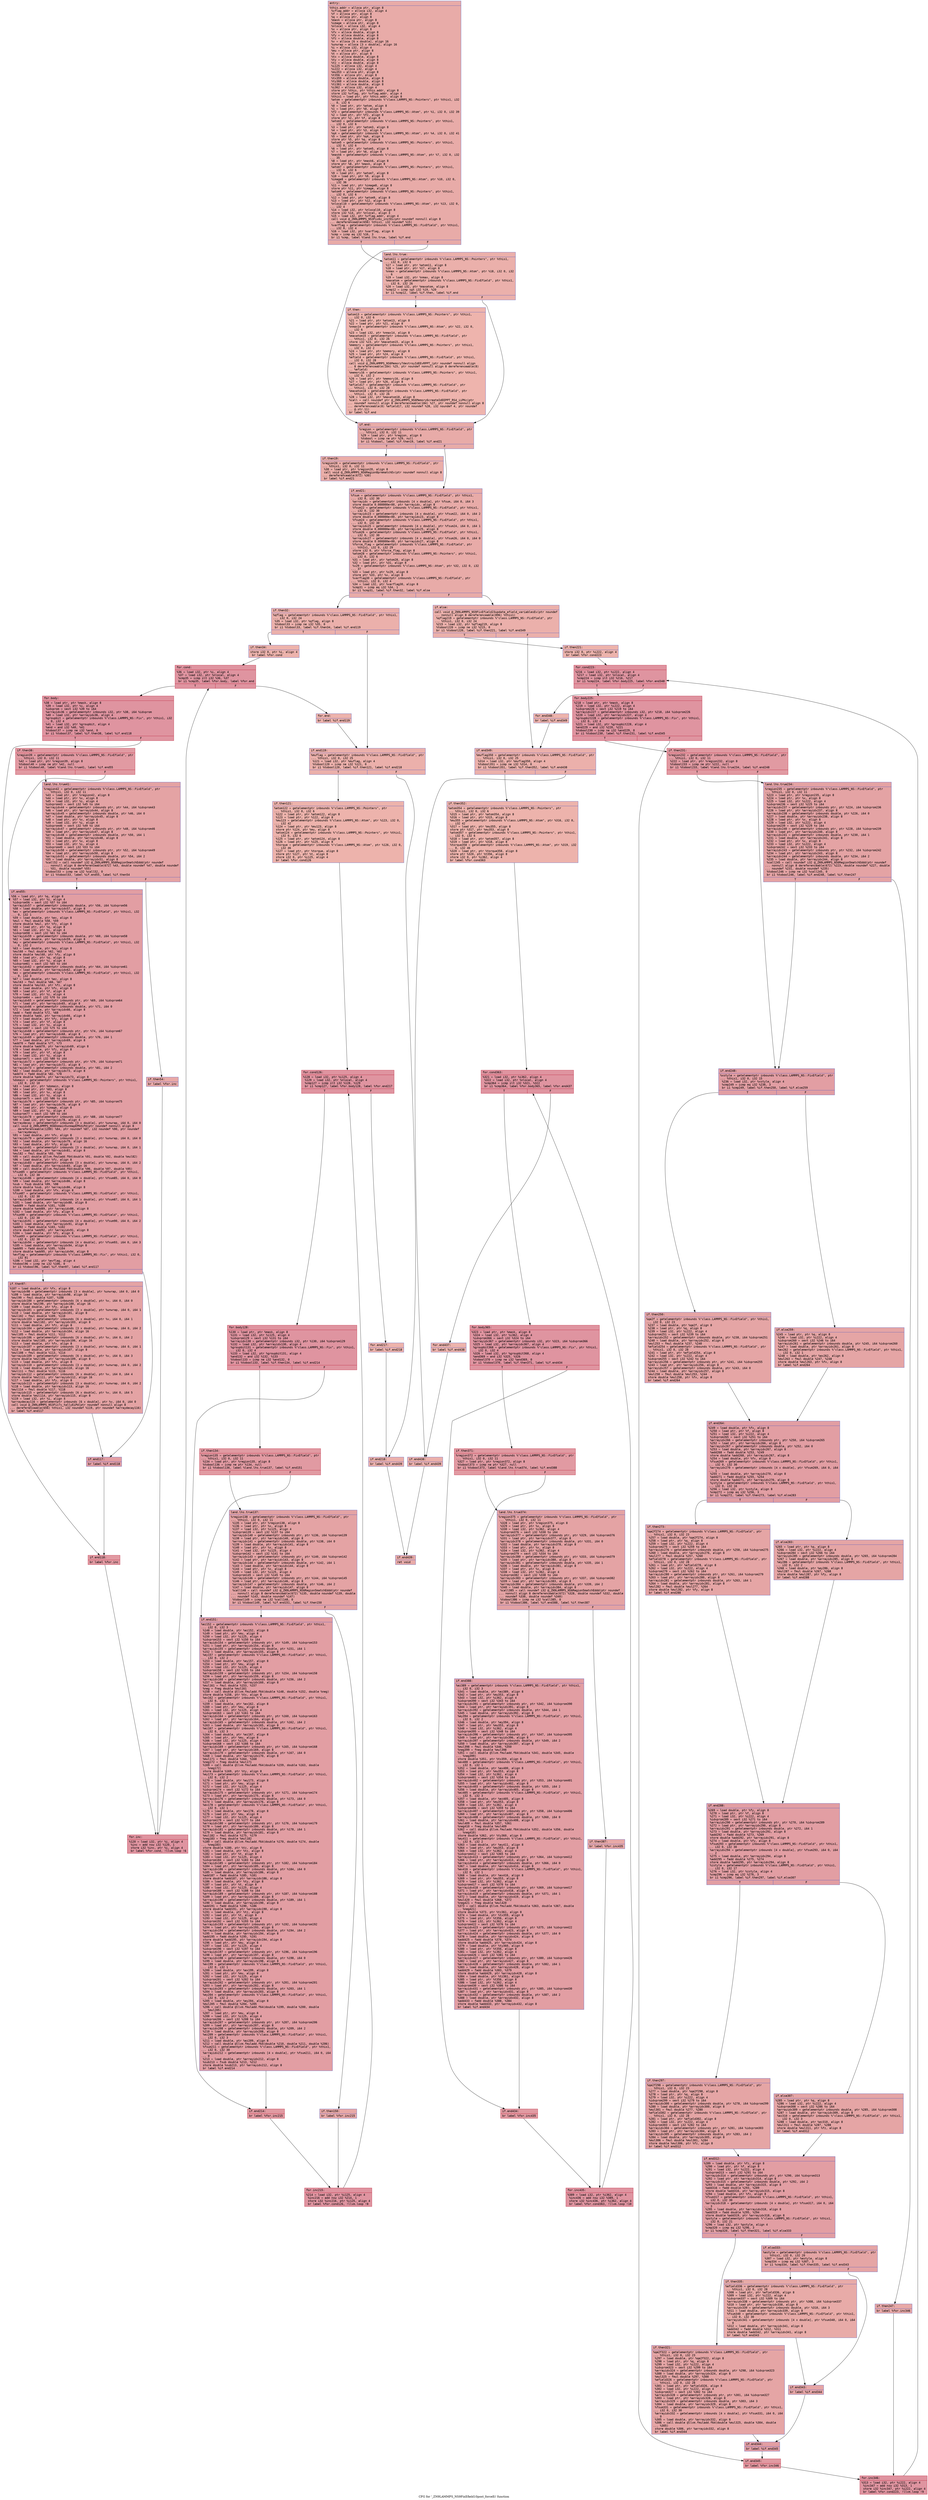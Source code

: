 digraph "CFG for '_ZN9LAMMPS_NS9FixEfield10post_forceEi' function" {
	label="CFG for '_ZN9LAMMPS_NS9FixEfield10post_forceEi' function";

	Node0x5618d4d6ff70 [shape=record,color="#3d50c3ff", style=filled, fillcolor="#cc403a70" fontname="Courier",label="{entry:\l|  %this.addr = alloca ptr, align 8\l  %vflag.addr = alloca i32, align 4\l  %f = alloca ptr, align 8\l  %q = alloca ptr, align 8\l  %mask = alloca ptr, align 8\l  %image = alloca ptr, align 8\l  %nlocal = alloca i32, align 4\l  %x = alloca ptr, align 8\l  %fx = alloca double, align 8\l  %fy = alloca double, align 8\l  %fz = alloca double, align 8\l  %v = alloca [6 x double], align 16\l  %unwrap = alloca [3 x double], align 16\l  %i = alloca i32, align 4\l  %mu = alloca ptr, align 8\l  %t = alloca ptr, align 8\l  %tx = alloca double, align 8\l  %ty = alloca double, align 8\l  %tz = alloca double, align 8\l  %i125 = alloca i32, align 4\l  %i222 = alloca i32, align 4\l  %mu353 = alloca ptr, align 8\l  %t356 = alloca ptr, align 8\l  %tx359 = alloca double, align 8\l  %ty360 = alloca double, align 8\l  %tz361 = alloca double, align 8\l  %i362 = alloca i32, align 4\l  store ptr %this, ptr %this.addr, align 8\l  store i32 %vflag, ptr %vflag.addr, align 4\l  %this1 = load ptr, ptr %this.addr, align 8\l  %atom = getelementptr inbounds %\"class.LAMMPS_NS::Pointers\", ptr %this1, i32\l... 0, i32 6\l  %0 = load ptr, ptr %atom, align 8\l  %1 = load ptr, ptr %0, align 8\l  %f2 = getelementptr inbounds %\"class.LAMMPS_NS::Atom\", ptr %1, i32 0, i32 39\l  %2 = load ptr, ptr %f2, align 8\l  store ptr %2, ptr %f, align 8\l  %atom3 = getelementptr inbounds %\"class.LAMMPS_NS::Pointers\", ptr %this1,\l... i32 0, i32 6\l  %3 = load ptr, ptr %atom3, align 8\l  %4 = load ptr, ptr %3, align 8\l  %q4 = getelementptr inbounds %\"class.LAMMPS_NS::Atom\", ptr %4, i32 0, i32 41\l  %5 = load ptr, ptr %q4, align 8\l  store ptr %5, ptr %q, align 8\l  %atom5 = getelementptr inbounds %\"class.LAMMPS_NS::Pointers\", ptr %this1,\l... i32 0, i32 6\l  %6 = load ptr, ptr %atom5, align 8\l  %7 = load ptr, ptr %6, align 8\l  %mask6 = getelementptr inbounds %\"class.LAMMPS_NS::Atom\", ptr %7, i32 0, i32\l... 35\l  %8 = load ptr, ptr %mask6, align 8\l  store ptr %8, ptr %mask, align 8\l  %atom7 = getelementptr inbounds %\"class.LAMMPS_NS::Pointers\", ptr %this1,\l... i32 0, i32 6\l  %9 = load ptr, ptr %atom7, align 8\l  %10 = load ptr, ptr %9, align 8\l  %image8 = getelementptr inbounds %\"class.LAMMPS_NS::Atom\", ptr %10, i32 0,\l... i32 36\l  %11 = load ptr, ptr %image8, align 8\l  store ptr %11, ptr %image, align 8\l  %atom9 = getelementptr inbounds %\"class.LAMMPS_NS::Pointers\", ptr %this1,\l... i32 0, i32 6\l  %12 = load ptr, ptr %atom9, align 8\l  %13 = load ptr, ptr %12, align 8\l  %nlocal10 = getelementptr inbounds %\"class.LAMMPS_NS::Atom\", ptr %13, i32 0,\l... i32 4\l  %14 = load i32, ptr %nlocal10, align 8\l  store i32 %14, ptr %nlocal, align 4\l  %15 = load i32, ptr %vflag.addr, align 4\l  call void @_ZN9LAMMPS_NS3Fix6v_initEi(ptr noundef nonnull align 8\l... dereferenceable(656) %this1, i32 noundef %15)\l  %varflag = getelementptr inbounds %\"class.LAMMPS_NS::FixEfield\", ptr %this1,\l... i32 0, i32 4\l  %16 = load i32, ptr %varflag, align 8\l  %cmp = icmp eq i32 %16, 3\l  br i1 %cmp, label %land.lhs.true, label %if.end\l|{<s0>T|<s1>F}}"];
	Node0x5618d4d6ff70:s0 -> Node0x5618d4d72da0[tooltip="entry -> land.lhs.true\nProbability 50.00%" ];
	Node0x5618d4d6ff70:s1 -> Node0x5618d4d72df0[tooltip="entry -> if.end\nProbability 50.00%" ];
	Node0x5618d4d72da0 [shape=record,color="#3d50c3ff", style=filled, fillcolor="#d24b4070" fontname="Courier",label="{land.lhs.true:\l|  %atom11 = getelementptr inbounds %\"class.LAMMPS_NS::Pointers\", ptr %this1,\l... i32 0, i32 6\l  %17 = load ptr, ptr %atom11, align 8\l  %18 = load ptr, ptr %17, align 8\l  %nmax = getelementptr inbounds %\"class.LAMMPS_NS::Atom\", ptr %18, i32 0, i32\l... 6\l  %19 = load i32, ptr %nmax, align 8\l  %maxatom = getelementptr inbounds %\"class.LAMMPS_NS::FixEfield\", ptr %this1,\l... i32 0, i32 26\l  %20 = load i32, ptr %maxatom, align 8\l  %cmp12 = icmp sgt i32 %19, %20\l  br i1 %cmp12, label %if.then, label %if.end\l|{<s0>T|<s1>F}}"];
	Node0x5618d4d72da0:s0 -> Node0x5618d4d73a80[tooltip="land.lhs.true -> if.then\nProbability 50.00%" ];
	Node0x5618d4d72da0:s1 -> Node0x5618d4d72df0[tooltip="land.lhs.true -> if.end\nProbability 50.00%" ];
	Node0x5618d4d73a80 [shape=record,color="#3d50c3ff", style=filled, fillcolor="#d8564670" fontname="Courier",label="{if.then:\l|  %atom13 = getelementptr inbounds %\"class.LAMMPS_NS::Pointers\", ptr %this1,\l... i32 0, i32 6\l  %21 = load ptr, ptr %atom13, align 8\l  %22 = load ptr, ptr %21, align 8\l  %nmax14 = getelementptr inbounds %\"class.LAMMPS_NS::Atom\", ptr %22, i32 0,\l... i32 6\l  %23 = load i32, ptr %nmax14, align 8\l  %maxatom15 = getelementptr inbounds %\"class.LAMMPS_NS::FixEfield\", ptr\l... %this1, i32 0, i32 26\l  store i32 %23, ptr %maxatom15, align 8\l  %memory = getelementptr inbounds %\"class.LAMMPS_NS::Pointers\", ptr %this1,\l... i32 0, i32 2\l  %24 = load ptr, ptr %memory, align 8\l  %25 = load ptr, ptr %24, align 8\l  %efield = getelementptr inbounds %\"class.LAMMPS_NS::FixEfield\", ptr %this1,\l... i32 0, i32 28\l  call void @_ZN9LAMMPS_NS6Memory7destroyIdEEvRPPT_(ptr noundef nonnull align\l... 8 dereferenceable(184) %25, ptr noundef nonnull align 8 dereferenceable(8)\l... %efield)\l  %memory16 = getelementptr inbounds %\"class.LAMMPS_NS::Pointers\", ptr %this1,\l... i32 0, i32 2\l  %26 = load ptr, ptr %memory16, align 8\l  %27 = load ptr, ptr %26, align 8\l  %efield17 = getelementptr inbounds %\"class.LAMMPS_NS::FixEfield\", ptr\l... %this1, i32 0, i32 28\l  %maxatom18 = getelementptr inbounds %\"class.LAMMPS_NS::FixEfield\", ptr\l... %this1, i32 0, i32 26\l  %28 = load i32, ptr %maxatom18, align 8\l  %call = call noundef ptr @_ZN9LAMMPS_NS6Memory6createIdEEPPT_RS4_iiPKc(ptr\l... noundef nonnull align 8 dereferenceable(184) %27, ptr noundef nonnull align 8\l... dereferenceable(8) %efield17, i32 noundef %28, i32 noundef 4, ptr noundef\l... @.str.11)\l  br label %if.end\l}"];
	Node0x5618d4d73a80 -> Node0x5618d4d72df0[tooltip="if.then -> if.end\nProbability 100.00%" ];
	Node0x5618d4d72df0 [shape=record,color="#3d50c3ff", style=filled, fillcolor="#cc403a70" fontname="Courier",label="{if.end:\l|  %region = getelementptr inbounds %\"class.LAMMPS_NS::FixEfield\", ptr\l... %this1, i32 0, i32 11\l  %29 = load ptr, ptr %region, align 8\l  %tobool = icmp ne ptr %29, null\l  br i1 %tobool, label %if.then19, label %if.end21\l|{<s0>T|<s1>F}}"];
	Node0x5618d4d72df0:s0 -> Node0x5618d4d74d50[tooltip="if.end -> if.then19\nProbability 62.50%" ];
	Node0x5618d4d72df0:s1 -> Node0x5618d4d74da0[tooltip="if.end -> if.end21\nProbability 37.50%" ];
	Node0x5618d4d74d50 [shape=record,color="#3d50c3ff", style=filled, fillcolor="#d0473d70" fontname="Courier",label="{if.then19:\l|  %region20 = getelementptr inbounds %\"class.LAMMPS_NS::FixEfield\", ptr\l... %this1, i32 0, i32 11\l  %30 = load ptr, ptr %region20, align 8\l  call void @_ZN9LAMMPS_NS6Region8prematchEv(ptr noundef nonnull align 8\l... dereferenceable(672) %30)\l  br label %if.end21\l}"];
	Node0x5618d4d74d50 -> Node0x5618d4d74da0[tooltip="if.then19 -> if.end21\nProbability 100.00%" ];
	Node0x5618d4d74da0 [shape=record,color="#3d50c3ff", style=filled, fillcolor="#cc403a70" fontname="Courier",label="{if.end21:\l|  %fsum = getelementptr inbounds %\"class.LAMMPS_NS::FixEfield\", ptr %this1,\l... i32 0, i32 30\l  %arrayidx = getelementptr inbounds [4 x double], ptr %fsum, i64 0, i64 3\l  store double 0.000000e+00, ptr %arrayidx, align 8\l  %fsum22 = getelementptr inbounds %\"class.LAMMPS_NS::FixEfield\", ptr %this1,\l... i32 0, i32 30\l  %arrayidx23 = getelementptr inbounds [4 x double], ptr %fsum22, i64 0, i64 2\l  store double 0.000000e+00, ptr %arrayidx23, align 8\l  %fsum24 = getelementptr inbounds %\"class.LAMMPS_NS::FixEfield\", ptr %this1,\l... i32 0, i32 30\l  %arrayidx25 = getelementptr inbounds [4 x double], ptr %fsum24, i64 0, i64 1\l  store double 0.000000e+00, ptr %arrayidx25, align 8\l  %fsum26 = getelementptr inbounds %\"class.LAMMPS_NS::FixEfield\", ptr %this1,\l... i32 0, i32 30\l  %arrayidx27 = getelementptr inbounds [4 x double], ptr %fsum26, i64 0, i64 0\l  store double 0.000000e+00, ptr %arrayidx27, align 8\l  %force_flag = getelementptr inbounds %\"class.LAMMPS_NS::FixEfield\", ptr\l... %this1, i32 0, i32 29\l  store i32 0, ptr %force_flag, align 8\l  %atom28 = getelementptr inbounds %\"class.LAMMPS_NS::Pointers\", ptr %this1,\l... i32 0, i32 6\l  %31 = load ptr, ptr %atom28, align 8\l  %32 = load ptr, ptr %31, align 8\l  %x29 = getelementptr inbounds %\"class.LAMMPS_NS::Atom\", ptr %32, i32 0, i32\l... 37\l  %33 = load ptr, ptr %x29, align 8\l  store ptr %33, ptr %x, align 8\l  %varflag30 = getelementptr inbounds %\"class.LAMMPS_NS::FixEfield\", ptr\l... %this1, i32 0, i32 4\l  %34 = load i32, ptr %varflag30, align 8\l  %cmp31 = icmp eq i32 %34, 1\l  br i1 %cmp31, label %if.then32, label %if.else\l|{<s0>T|<s1>F}}"];
	Node0x5618d4d74da0:s0 -> Node0x5618d4d76400[tooltip="if.end21 -> if.then32\nProbability 50.00%" ];
	Node0x5618d4d74da0:s1 -> Node0x5618d4d76480[tooltip="if.end21 -> if.else\nProbability 50.00%" ];
	Node0x5618d4d76400 [shape=record,color="#3d50c3ff", style=filled, fillcolor="#d24b4070" fontname="Courier",label="{if.then32:\l|  %qflag = getelementptr inbounds %\"class.LAMMPS_NS::FixEfield\", ptr %this1,\l... i32 0, i32 24\l  %35 = load i32, ptr %qflag, align 8\l  %tobool33 = icmp ne i32 %35, 0\l  br i1 %tobool33, label %if.then34, label %if.end119\l|{<s0>T|<s1>F}}"];
	Node0x5618d4d76400:s0 -> Node0x5618d4d76820[tooltip="if.then32 -> if.then34\nProbability 62.50%" ];
	Node0x5618d4d76400:s1 -> Node0x5618d4d768a0[tooltip="if.then32 -> if.end119\nProbability 37.50%" ];
	Node0x5618d4d76820 [shape=record,color="#3d50c3ff", style=filled, fillcolor="#d6524470" fontname="Courier",label="{if.then34:\l|  store i32 0, ptr %i, align 4\l  br label %for.cond\l}"];
	Node0x5618d4d76820 -> Node0x5618d4d76ad0[tooltip="if.then34 -> for.cond\nProbability 100.00%" ];
	Node0x5618d4d76ad0 [shape=record,color="#b70d28ff", style=filled, fillcolor="#b70d2870" fontname="Courier",label="{for.cond:\l|  %36 = load i32, ptr %i, align 4\l  %37 = load i32, ptr %nlocal, align 4\l  %cmp35 = icmp slt i32 %36, %37\l  br i1 %cmp35, label %for.body, label %for.end\l|{<s0>T|<s1>F}}"];
	Node0x5618d4d76ad0:s0 -> Node0x5618d4d76d70[tooltip="for.cond -> for.body\nProbability 96.88%" ];
	Node0x5618d4d76ad0:s1 -> Node0x5618d4d76df0[tooltip="for.cond -> for.end\nProbability 3.12%" ];
	Node0x5618d4d76d70 [shape=record,color="#b70d28ff", style=filled, fillcolor="#b70d2870" fontname="Courier",label="{for.body:\l|  %38 = load ptr, ptr %mask, align 8\l  %39 = load i32, ptr %i, align 4\l  %idxprom = sext i32 %39 to i64\l  %arrayidx36 = getelementptr inbounds i32, ptr %38, i64 %idxprom\l  %40 = load i32, ptr %arrayidx36, align 4\l  %groupbit = getelementptr inbounds %\"class.LAMMPS_NS::Fix\", ptr %this1, i32\l... 0, i32 4\l  %41 = load i32, ptr %groupbit, align 4\l  %and = and i32 %40, %41\l  %tobool37 = icmp ne i32 %and, 0\l  br i1 %tobool37, label %if.then38, label %if.end118\l|{<s0>T|<s1>F}}"];
	Node0x5618d4d76d70:s0 -> Node0x5618d4d77530[tooltip="for.body -> if.then38\nProbability 62.50%" ];
	Node0x5618d4d76d70:s1 -> Node0x5618d4d775b0[tooltip="for.body -> if.end118\nProbability 37.50%" ];
	Node0x5618d4d77530 [shape=record,color="#b70d28ff", style=filled, fillcolor="#bb1b2c70" fontname="Courier",label="{if.then38:\l|  %region39 = getelementptr inbounds %\"class.LAMMPS_NS::FixEfield\", ptr\l... %this1, i32 0, i32 11\l  %42 = load ptr, ptr %region39, align 8\l  %tobool40 = icmp ne ptr %42, null\l  br i1 %tobool40, label %land.lhs.true41, label %if.end55\l|{<s0>T|<s1>F}}"];
	Node0x5618d4d77530:s0 -> Node0x5618d4d77970[tooltip="if.then38 -> land.lhs.true41\nProbability 62.50%" ];
	Node0x5618d4d77530:s1 -> Node0x5618d4d73460[tooltip="if.then38 -> if.end55\nProbability 37.50%" ];
	Node0x5618d4d77970 [shape=record,color="#3d50c3ff", style=filled, fillcolor="#c32e3170" fontname="Courier",label="{land.lhs.true41:\l|  %region42 = getelementptr inbounds %\"class.LAMMPS_NS::FixEfield\", ptr\l... %this1, i32 0, i32 11\l  %43 = load ptr, ptr %region42, align 8\l  %44 = load ptr, ptr %x, align 8\l  %45 = load i32, ptr %i, align 4\l  %idxprom43 = sext i32 %45 to i64\l  %arrayidx44 = getelementptr inbounds ptr, ptr %44, i64 %idxprom43\l  %46 = load ptr, ptr %arrayidx44, align 8\l  %arrayidx45 = getelementptr inbounds double, ptr %46, i64 0\l  %47 = load double, ptr %arrayidx45, align 8\l  %48 = load ptr, ptr %x, align 8\l  %49 = load i32, ptr %i, align 4\l  %idxprom46 = sext i32 %49 to i64\l  %arrayidx47 = getelementptr inbounds ptr, ptr %48, i64 %idxprom46\l  %50 = load ptr, ptr %arrayidx47, align 8\l  %arrayidx48 = getelementptr inbounds double, ptr %50, i64 1\l  %51 = load double, ptr %arrayidx48, align 8\l  %52 = load ptr, ptr %x, align 8\l  %53 = load i32, ptr %i, align 4\l  %idxprom49 = sext i32 %53 to i64\l  %arrayidx50 = getelementptr inbounds ptr, ptr %52, i64 %idxprom49\l  %54 = load ptr, ptr %arrayidx50, align 8\l  %arrayidx51 = getelementptr inbounds double, ptr %54, i64 2\l  %55 = load double, ptr %arrayidx51, align 8\l  %call52 = call noundef i32 @_ZN9LAMMPS_NS6Region5matchEddd(ptr noundef\l... nonnull align 8 dereferenceable(672) %43, double noundef %47, double noundef\l... %51, double noundef %55)\l  %tobool53 = icmp ne i32 %call52, 0\l  br i1 %tobool53, label %if.end55, label %if.then54\l|{<s0>T|<s1>F}}"];
	Node0x5618d4d77970:s0 -> Node0x5618d4d73460[tooltip="land.lhs.true41 -> if.end55\nProbability 62.50%" ];
	Node0x5618d4d77970:s1 -> Node0x5618d4d79ac0[tooltip="land.lhs.true41 -> if.then54\nProbability 37.50%" ];
	Node0x5618d4d79ac0 [shape=record,color="#3d50c3ff", style=filled, fillcolor="#ca3b3770" fontname="Courier",label="{if.then54:\l|  br label %for.inc\l}"];
	Node0x5618d4d79ac0 -> Node0x5618d4d79c50[tooltip="if.then54 -> for.inc\nProbability 100.00%" ];
	Node0x5618d4d73460 [shape=record,color="#3d50c3ff", style=filled, fillcolor="#be242e70" fontname="Courier",label="{if.end55:\l|  %56 = load ptr, ptr %q, align 8\l  %57 = load i32, ptr %i, align 4\l  %idxprom56 = sext i32 %57 to i64\l  %arrayidx57 = getelementptr inbounds double, ptr %56, i64 %idxprom56\l  %58 = load double, ptr %arrayidx57, align 8\l  %ex = getelementptr inbounds %\"class.LAMMPS_NS::FixEfield\", ptr %this1, i32\l... 0, i32 1\l  %59 = load double, ptr %ex, align 8\l  %mul = fmul double %58, %59\l  store double %mul, ptr %fx, align 8\l  %60 = load ptr, ptr %q, align 8\l  %61 = load i32, ptr %i, align 4\l  %idxprom58 = sext i32 %61 to i64\l  %arrayidx59 = getelementptr inbounds double, ptr %60, i64 %idxprom58\l  %62 = load double, ptr %arrayidx59, align 8\l  %ey = getelementptr inbounds %\"class.LAMMPS_NS::FixEfield\", ptr %this1, i32\l... 0, i32 2\l  %63 = load double, ptr %ey, align 8\l  %mul60 = fmul double %62, %63\l  store double %mul60, ptr %fy, align 8\l  %64 = load ptr, ptr %q, align 8\l  %65 = load i32, ptr %i, align 4\l  %idxprom61 = sext i32 %65 to i64\l  %arrayidx62 = getelementptr inbounds double, ptr %64, i64 %idxprom61\l  %66 = load double, ptr %arrayidx62, align 8\l  %ez = getelementptr inbounds %\"class.LAMMPS_NS::FixEfield\", ptr %this1, i32\l... 0, i32 3\l  %67 = load double, ptr %ez, align 8\l  %mul63 = fmul double %66, %67\l  store double %mul63, ptr %fz, align 8\l  %68 = load double, ptr %fx, align 8\l  %69 = load ptr, ptr %f, align 8\l  %70 = load i32, ptr %i, align 4\l  %idxprom64 = sext i32 %70 to i64\l  %arrayidx65 = getelementptr inbounds ptr, ptr %69, i64 %idxprom64\l  %71 = load ptr, ptr %arrayidx65, align 8\l  %arrayidx66 = getelementptr inbounds double, ptr %71, i64 0\l  %72 = load double, ptr %arrayidx66, align 8\l  %add = fadd double %72, %68\l  store double %add, ptr %arrayidx66, align 8\l  %73 = load double, ptr %fy, align 8\l  %74 = load ptr, ptr %f, align 8\l  %75 = load i32, ptr %i, align 4\l  %idxprom67 = sext i32 %75 to i64\l  %arrayidx68 = getelementptr inbounds ptr, ptr %74, i64 %idxprom67\l  %76 = load ptr, ptr %arrayidx68, align 8\l  %arrayidx69 = getelementptr inbounds double, ptr %76, i64 1\l  %77 = load double, ptr %arrayidx69, align 8\l  %add70 = fadd double %77, %73\l  store double %add70, ptr %arrayidx69, align 8\l  %78 = load double, ptr %fz, align 8\l  %79 = load ptr, ptr %f, align 8\l  %80 = load i32, ptr %i, align 4\l  %idxprom71 = sext i32 %80 to i64\l  %arrayidx72 = getelementptr inbounds ptr, ptr %79, i64 %idxprom71\l  %81 = load ptr, ptr %arrayidx72, align 8\l  %arrayidx73 = getelementptr inbounds double, ptr %81, i64 2\l  %82 = load double, ptr %arrayidx73, align 8\l  %add74 = fadd double %82, %78\l  store double %add74, ptr %arrayidx73, align 8\l  %domain = getelementptr inbounds %\"class.LAMMPS_NS::Pointers\", ptr %this1,\l... i32 0, i32 10\l  %83 = load ptr, ptr %domain, align 8\l  %84 = load ptr, ptr %83, align 8\l  %85 = load ptr, ptr %x, align 8\l  %86 = load i32, ptr %i, align 4\l  %idxprom75 = sext i32 %86 to i64\l  %arrayidx76 = getelementptr inbounds ptr, ptr %85, i64 %idxprom75\l  %87 = load ptr, ptr %arrayidx76, align 8\l  %88 = load ptr, ptr %image, align 8\l  %89 = load i32, ptr %i, align 4\l  %idxprom77 = sext i32 %89 to i64\l  %arrayidx78 = getelementptr inbounds i32, ptr %88, i64 %idxprom77\l  %90 = load i32, ptr %arrayidx78, align 4\l  %arraydecay = getelementptr inbounds [3 x double], ptr %unwrap, i64 0, i64 0\l  call void @_ZN9LAMMPS_NS6Domain5unmapEPKdiPd(ptr noundef nonnull align 8\l... dereferenceable(1200) %84, ptr noundef %87, i32 noundef %90, ptr noundef\l... %arraydecay)\l  %91 = load double, ptr %fx, align 8\l  %arrayidx79 = getelementptr inbounds [3 x double], ptr %unwrap, i64 0, i64 0\l  %92 = load double, ptr %arrayidx79, align 16\l  %93 = load double, ptr %fy, align 8\l  %arrayidx81 = getelementptr inbounds [3 x double], ptr %unwrap, i64 0, i64 1\l  %94 = load double, ptr %arrayidx81, align 8\l  %mul82 = fmul double %93, %94\l  %95 = call double @llvm.fmuladd.f64(double %91, double %92, double %mul82)\l  %96 = load double, ptr %fz, align 8\l  %arrayidx83 = getelementptr inbounds [3 x double], ptr %unwrap, i64 0, i64 2\l  %97 = load double, ptr %arrayidx83, align 16\l  %98 = call double @llvm.fmuladd.f64(double %96, double %97, double %95)\l  %fsum85 = getelementptr inbounds %\"class.LAMMPS_NS::FixEfield\", ptr %this1,\l... i32 0, i32 30\l  %arrayidx86 = getelementptr inbounds [4 x double], ptr %fsum85, i64 0, i64 0\l  %99 = load double, ptr %arrayidx86, align 8\l  %sub = fsub double %99, %98\l  store double %sub, ptr %arrayidx86, align 8\l  %100 = load double, ptr %fx, align 8\l  %fsum87 = getelementptr inbounds %\"class.LAMMPS_NS::FixEfield\", ptr %this1,\l... i32 0, i32 30\l  %arrayidx88 = getelementptr inbounds [4 x double], ptr %fsum87, i64 0, i64 1\l  %101 = load double, ptr %arrayidx88, align 8\l  %add89 = fadd double %101, %100\l  store double %add89, ptr %arrayidx88, align 8\l  %102 = load double, ptr %fy, align 8\l  %fsum90 = getelementptr inbounds %\"class.LAMMPS_NS::FixEfield\", ptr %this1,\l... i32 0, i32 30\l  %arrayidx91 = getelementptr inbounds [4 x double], ptr %fsum90, i64 0, i64 2\l  %103 = load double, ptr %arrayidx91, align 8\l  %add92 = fadd double %103, %102\l  store double %add92, ptr %arrayidx91, align 8\l  %104 = load double, ptr %fz, align 8\l  %fsum93 = getelementptr inbounds %\"class.LAMMPS_NS::FixEfield\", ptr %this1,\l... i32 0, i32 30\l  %arrayidx94 = getelementptr inbounds [4 x double], ptr %fsum93, i64 0, i64 3\l  %105 = load double, ptr %arrayidx94, align 8\l  %add95 = fadd double %105, %104\l  store double %add95, ptr %arrayidx94, align 8\l  %evflag = getelementptr inbounds %\"class.LAMMPS_NS::Fix\", ptr %this1, i32 0,\l... i32 81\l  %106 = load i32, ptr %evflag, align 4\l  %tobool96 = icmp ne i32 %106, 0\l  br i1 %tobool96, label %if.then97, label %if.end117\l|{<s0>T|<s1>F}}"];
	Node0x5618d4d73460:s0 -> Node0x5618d4d21ea0[tooltip="if.end55 -> if.then97\nProbability 62.50%" ];
	Node0x5618d4d73460:s1 -> Node0x5618d4d21f20[tooltip="if.end55 -> if.end117\nProbability 37.50%" ];
	Node0x5618d4d21ea0 [shape=record,color="#3d50c3ff", style=filled, fillcolor="#c32e3170" fontname="Courier",label="{if.then97:\l|  %107 = load double, ptr %fx, align 8\l  %arrayidx98 = getelementptr inbounds [3 x double], ptr %unwrap, i64 0, i64 0\l  %108 = load double, ptr %arrayidx98, align 16\l  %mul99 = fmul double %107, %108\l  %arrayidx100 = getelementptr inbounds [6 x double], ptr %v, i64 0, i64 0\l  store double %mul99, ptr %arrayidx100, align 16\l  %109 = load double, ptr %fy, align 8\l  %arrayidx101 = getelementptr inbounds [3 x double], ptr %unwrap, i64 0, i64 1\l  %110 = load double, ptr %arrayidx101, align 8\l  %mul102 = fmul double %109, %110\l  %arrayidx103 = getelementptr inbounds [6 x double], ptr %v, i64 0, i64 1\l  store double %mul102, ptr %arrayidx103, align 8\l  %111 = load double, ptr %fz, align 8\l  %arrayidx104 = getelementptr inbounds [3 x double], ptr %unwrap, i64 0, i64 2\l  %112 = load double, ptr %arrayidx104, align 16\l  %mul105 = fmul double %111, %112\l  %arrayidx106 = getelementptr inbounds [6 x double], ptr %v, i64 0, i64 2\l  store double %mul105, ptr %arrayidx106, align 16\l  %113 = load double, ptr %fx, align 8\l  %arrayidx107 = getelementptr inbounds [3 x double], ptr %unwrap, i64 0, i64 1\l  %114 = load double, ptr %arrayidx107, align 8\l  %mul108 = fmul double %113, %114\l  %arrayidx109 = getelementptr inbounds [6 x double], ptr %v, i64 0, i64 3\l  store double %mul108, ptr %arrayidx109, align 8\l  %115 = load double, ptr %fx, align 8\l  %arrayidx110 = getelementptr inbounds [3 x double], ptr %unwrap, i64 0, i64 2\l  %116 = load double, ptr %arrayidx110, align 16\l  %mul111 = fmul double %115, %116\l  %arrayidx112 = getelementptr inbounds [6 x double], ptr %v, i64 0, i64 4\l  store double %mul111, ptr %arrayidx112, align 16\l  %117 = load double, ptr %fy, align 8\l  %arrayidx113 = getelementptr inbounds [3 x double], ptr %unwrap, i64 0, i64 2\l  %118 = load double, ptr %arrayidx113, align 16\l  %mul114 = fmul double %117, %118\l  %arrayidx115 = getelementptr inbounds [6 x double], ptr %v, i64 0, i64 5\l  store double %mul114, ptr %arrayidx115, align 8\l  %119 = load i32, ptr %i, align 4\l  %arraydecay116 = getelementptr inbounds [6 x double], ptr %v, i64 0, i64 0\l  call void @_ZN9LAMMPS_NS3Fix7v_tallyEiPd(ptr noundef nonnull align 8\l... dereferenceable(656) %this1, i32 noundef %119, ptr noundef %arraydecay116)\l  br label %if.end117\l}"];
	Node0x5618d4d21ea0 -> Node0x5618d4d21f20[tooltip="if.then97 -> if.end117\nProbability 100.00%" ];
	Node0x5618d4d21f20 [shape=record,color="#3d50c3ff", style=filled, fillcolor="#be242e70" fontname="Courier",label="{if.end117:\l|  br label %if.end118\l}"];
	Node0x5618d4d21f20 -> Node0x5618d4d775b0[tooltip="if.end117 -> if.end118\nProbability 100.00%" ];
	Node0x5618d4d775b0 [shape=record,color="#b70d28ff", style=filled, fillcolor="#bb1b2c70" fontname="Courier",label="{if.end118:\l|  br label %for.inc\l}"];
	Node0x5618d4d775b0 -> Node0x5618d4d79c50[tooltip="if.end118 -> for.inc\nProbability 100.00%" ];
	Node0x5618d4d79c50 [shape=record,color="#b70d28ff", style=filled, fillcolor="#b70d2870" fontname="Courier",label="{for.inc:\l|  %120 = load i32, ptr %i, align 4\l  %inc = add nsw i32 %120, 1\l  store i32 %inc, ptr %i, align 4\l  br label %for.cond, !llvm.loop !6\l}"];
	Node0x5618d4d79c50 -> Node0x5618d4d76ad0[tooltip="for.inc -> for.cond\nProbability 100.00%" ];
	Node0x5618d4d76df0 [shape=record,color="#3d50c3ff", style=filled, fillcolor="#d6524470" fontname="Courier",label="{for.end:\l|  br label %if.end119\l}"];
	Node0x5618d4d76df0 -> Node0x5618d4d768a0[tooltip="for.end -> if.end119\nProbability 100.00%" ];
	Node0x5618d4d768a0 [shape=record,color="#3d50c3ff", style=filled, fillcolor="#d24b4070" fontname="Courier",label="{if.end119:\l|  %muflag = getelementptr inbounds %\"class.LAMMPS_NS::FixEfield\", ptr\l... %this1, i32 0, i32 25\l  %121 = load i32, ptr %muflag, align 4\l  %tobool120 = icmp ne i32 %121, 0\l  br i1 %tobool120, label %if.then121, label %if.end218\l|{<s0>T|<s1>F}}"];
	Node0x5618d4d768a0:s0 -> Node0x5618d4d24330[tooltip="if.end119 -> if.then121\nProbability 62.50%" ];
	Node0x5618d4d768a0:s1 -> Node0x5618d4d243b0[tooltip="if.end119 -> if.end218\nProbability 37.50%" ];
	Node0x5618d4d24330 [shape=record,color="#3d50c3ff", style=filled, fillcolor="#d6524470" fontname="Courier",label="{if.then121:\l|  %atom122 = getelementptr inbounds %\"class.LAMMPS_NS::Pointers\", ptr\l... %this1, i32 0, i32 6\l  %122 = load ptr, ptr %atom122, align 8\l  %123 = load ptr, ptr %122, align 8\l  %mu123 = getelementptr inbounds %\"class.LAMMPS_NS::Atom\", ptr %123, i32 0,\l... i32 42\l  %124 = load ptr, ptr %mu123, align 8\l  store ptr %124, ptr %mu, align 8\l  %atom124 = getelementptr inbounds %\"class.LAMMPS_NS::Pointers\", ptr %this1,\l... i32 0, i32 6\l  %125 = load ptr, ptr %atom124, align 8\l  %126 = load ptr, ptr %125, align 8\l  %torque = getelementptr inbounds %\"class.LAMMPS_NS::Atom\", ptr %126, i32 0,\l... i32 46\l  %127 = load ptr, ptr %torque, align 8\l  store ptr %127, ptr %t, align 8\l  store i32 0, ptr %i125, align 4\l  br label %for.cond126\l}"];
	Node0x5618d4d24330 -> Node0x5618d4d24d70[tooltip="if.then121 -> for.cond126\nProbability 100.00%" ];
	Node0x5618d4d24d70 [shape=record,color="#b70d28ff", style=filled, fillcolor="#b70d2870" fontname="Courier",label="{for.cond126:\l|  %128 = load i32, ptr %i125, align 4\l  %129 = load i32, ptr %nlocal, align 4\l  %cmp127 = icmp slt i32 %128, %129\l  br i1 %cmp127, label %for.body128, label %for.end217\l|{<s0>T|<s1>F}}"];
	Node0x5618d4d24d70:s0 -> Node0x5618d4d25010[tooltip="for.cond126 -> for.body128\nProbability 96.88%" ];
	Node0x5618d4d24d70:s1 -> Node0x5618d4d779f0[tooltip="for.cond126 -> for.end217\nProbability 3.12%" ];
	Node0x5618d4d25010 [shape=record,color="#b70d28ff", style=filled, fillcolor="#b70d2870" fontname="Courier",label="{for.body128:\l|  %130 = load ptr, ptr %mask, align 8\l  %131 = load i32, ptr %i125, align 4\l  %idxprom129 = sext i32 %131 to i64\l  %arrayidx130 = getelementptr inbounds i32, ptr %130, i64 %idxprom129\l  %132 = load i32, ptr %arrayidx130, align 4\l  %groupbit131 = getelementptr inbounds %\"class.LAMMPS_NS::Fix\", ptr %this1,\l... i32 0, i32 4\l  %133 = load i32, ptr %groupbit131, align 4\l  %and132 = and i32 %132, %133\l  %tobool133 = icmp ne i32 %and132, 0\l  br i1 %tobool133, label %if.then134, label %if.end214\l|{<s0>T|<s1>F}}"];
	Node0x5618d4d25010:s0 -> Node0x5618d4d780f0[tooltip="for.body128 -> if.then134\nProbability 62.50%" ];
	Node0x5618d4d25010:s1 -> Node0x5618d4d78170[tooltip="for.body128 -> if.end214\nProbability 37.50%" ];
	Node0x5618d4d780f0 [shape=record,color="#b70d28ff", style=filled, fillcolor="#bb1b2c70" fontname="Courier",label="{if.then134:\l|  %region135 = getelementptr inbounds %\"class.LAMMPS_NS::FixEfield\", ptr\l... %this1, i32 0, i32 11\l  %134 = load ptr, ptr %region135, align 8\l  %tobool136 = icmp ne ptr %134, null\l  br i1 %tobool136, label %land.lhs.true137, label %if.end151\l|{<s0>T|<s1>F}}"];
	Node0x5618d4d780f0:s0 -> Node0x5618d4d78500[tooltip="if.then134 -> land.lhs.true137\nProbability 62.50%" ];
	Node0x5618d4d780f0:s1 -> Node0x5618d4d785a0[tooltip="if.then134 -> if.end151\nProbability 37.50%" ];
	Node0x5618d4d78500 [shape=record,color="#3d50c3ff", style=filled, fillcolor="#c32e3170" fontname="Courier",label="{land.lhs.true137:\l|  %region138 = getelementptr inbounds %\"class.LAMMPS_NS::FixEfield\", ptr\l... %this1, i32 0, i32 11\l  %135 = load ptr, ptr %region138, align 8\l  %136 = load ptr, ptr %x, align 8\l  %137 = load i32, ptr %i125, align 4\l  %idxprom139 = sext i32 %137 to i64\l  %arrayidx140 = getelementptr inbounds ptr, ptr %136, i64 %idxprom139\l  %138 = load ptr, ptr %arrayidx140, align 8\l  %arrayidx141 = getelementptr inbounds double, ptr %138, i64 0\l  %139 = load double, ptr %arrayidx141, align 8\l  %140 = load ptr, ptr %x, align 8\l  %141 = load i32, ptr %i125, align 4\l  %idxprom142 = sext i32 %141 to i64\l  %arrayidx143 = getelementptr inbounds ptr, ptr %140, i64 %idxprom142\l  %142 = load ptr, ptr %arrayidx143, align 8\l  %arrayidx144 = getelementptr inbounds double, ptr %142, i64 1\l  %143 = load double, ptr %arrayidx144, align 8\l  %144 = load ptr, ptr %x, align 8\l  %145 = load i32, ptr %i125, align 4\l  %idxprom145 = sext i32 %145 to i64\l  %arrayidx146 = getelementptr inbounds ptr, ptr %144, i64 %idxprom145\l  %146 = load ptr, ptr %arrayidx146, align 8\l  %arrayidx147 = getelementptr inbounds double, ptr %146, i64 2\l  %147 = load double, ptr %arrayidx147, align 8\l  %call148 = call noundef i32 @_ZN9LAMMPS_NS6Region5matchEddd(ptr noundef\l... nonnull align 8 dereferenceable(672) %135, double noundef %139, double\l... noundef %143, double noundef %147)\l  %tobool149 = icmp ne i32 %call148, 0\l  br i1 %tobool149, label %if.end151, label %if.then150\l|{<s0>T|<s1>F}}"];
	Node0x5618d4d78500:s0 -> Node0x5618d4d785a0[tooltip="land.lhs.true137 -> if.end151\nProbability 62.50%" ];
	Node0x5618d4d78500:s1 -> Node0x5618d4d261e0[tooltip="land.lhs.true137 -> if.then150\nProbability 37.50%" ];
	Node0x5618d4d261e0 [shape=record,color="#3d50c3ff", style=filled, fillcolor="#ca3b3770" fontname="Courier",label="{if.then150:\l|  br label %for.inc215\l}"];
	Node0x5618d4d261e0 -> Node0x5618d4d262e0[tooltip="if.then150 -> for.inc215\nProbability 100.00%" ];
	Node0x5618d4d785a0 [shape=record,color="#3d50c3ff", style=filled, fillcolor="#be242e70" fontname="Courier",label="{if.end151:\l|  %ez152 = getelementptr inbounds %\"class.LAMMPS_NS::FixEfield\", ptr %this1,\l... i32 0, i32 3\l  %148 = load double, ptr %ez152, align 8\l  %149 = load ptr, ptr %mu, align 8\l  %150 = load i32, ptr %i125, align 4\l  %idxprom153 = sext i32 %150 to i64\l  %arrayidx154 = getelementptr inbounds ptr, ptr %149, i64 %idxprom153\l  %151 = load ptr, ptr %arrayidx154, align 8\l  %arrayidx155 = getelementptr inbounds double, ptr %151, i64 1\l  %152 = load double, ptr %arrayidx155, align 8\l  %ey157 = getelementptr inbounds %\"class.LAMMPS_NS::FixEfield\", ptr %this1,\l... i32 0, i32 2\l  %153 = load double, ptr %ey157, align 8\l  %154 = load ptr, ptr %mu, align 8\l  %155 = load i32, ptr %i125, align 4\l  %idxprom158 = sext i32 %155 to i64\l  %arrayidx159 = getelementptr inbounds ptr, ptr %154, i64 %idxprom158\l  %156 = load ptr, ptr %arrayidx159, align 8\l  %arrayidx160 = getelementptr inbounds double, ptr %156, i64 2\l  %157 = load double, ptr %arrayidx160, align 8\l  %mul161 = fmul double %153, %157\l  %neg = fneg double %mul161\l  %158 = call double @llvm.fmuladd.f64(double %148, double %152, double %neg)\l  store double %158, ptr %tx, align 8\l  %ex162 = getelementptr inbounds %\"class.LAMMPS_NS::FixEfield\", ptr %this1,\l... i32 0, i32 1\l  %159 = load double, ptr %ex162, align 8\l  %160 = load ptr, ptr %mu, align 8\l  %161 = load i32, ptr %i125, align 4\l  %idxprom163 = sext i32 %161 to i64\l  %arrayidx164 = getelementptr inbounds ptr, ptr %160, i64 %idxprom163\l  %162 = load ptr, ptr %arrayidx164, align 8\l  %arrayidx165 = getelementptr inbounds double, ptr %162, i64 2\l  %163 = load double, ptr %arrayidx165, align 8\l  %ez167 = getelementptr inbounds %\"class.LAMMPS_NS::FixEfield\", ptr %this1,\l... i32 0, i32 3\l  %164 = load double, ptr %ez167, align 8\l  %165 = load ptr, ptr %mu, align 8\l  %166 = load i32, ptr %i125, align 4\l  %idxprom168 = sext i32 %166 to i64\l  %arrayidx169 = getelementptr inbounds ptr, ptr %165, i64 %idxprom168\l  %167 = load ptr, ptr %arrayidx169, align 8\l  %arrayidx170 = getelementptr inbounds double, ptr %167, i64 0\l  %168 = load double, ptr %arrayidx170, align 8\l  %mul171 = fmul double %164, %168\l  %neg172 = fneg double %mul171\l  %169 = call double @llvm.fmuladd.f64(double %159, double %163, double\l... %neg172)\l  store double %169, ptr %ty, align 8\l  %ey173 = getelementptr inbounds %\"class.LAMMPS_NS::FixEfield\", ptr %this1,\l... i32 0, i32 2\l  %170 = load double, ptr %ey173, align 8\l  %171 = load ptr, ptr %mu, align 8\l  %172 = load i32, ptr %i125, align 4\l  %idxprom174 = sext i32 %172 to i64\l  %arrayidx175 = getelementptr inbounds ptr, ptr %171, i64 %idxprom174\l  %173 = load ptr, ptr %arrayidx175, align 8\l  %arrayidx176 = getelementptr inbounds double, ptr %173, i64 0\l  %174 = load double, ptr %arrayidx176, align 8\l  %ex178 = getelementptr inbounds %\"class.LAMMPS_NS::FixEfield\", ptr %this1,\l... i32 0, i32 1\l  %175 = load double, ptr %ex178, align 8\l  %176 = load ptr, ptr %mu, align 8\l  %177 = load i32, ptr %i125, align 4\l  %idxprom179 = sext i32 %177 to i64\l  %arrayidx180 = getelementptr inbounds ptr, ptr %176, i64 %idxprom179\l  %178 = load ptr, ptr %arrayidx180, align 8\l  %arrayidx181 = getelementptr inbounds double, ptr %178, i64 1\l  %179 = load double, ptr %arrayidx181, align 8\l  %mul182 = fmul double %175, %179\l  %neg183 = fneg double %mul182\l  %180 = call double @llvm.fmuladd.f64(double %170, double %174, double\l... %neg183)\l  store double %180, ptr %tz, align 8\l  %181 = load double, ptr %tx, align 8\l  %182 = load ptr, ptr %t, align 8\l  %183 = load i32, ptr %i125, align 4\l  %idxprom184 = sext i32 %183 to i64\l  %arrayidx185 = getelementptr inbounds ptr, ptr %182, i64 %idxprom184\l  %184 = load ptr, ptr %arrayidx185, align 8\l  %arrayidx186 = getelementptr inbounds double, ptr %184, i64 0\l  %185 = load double, ptr %arrayidx186, align 8\l  %add187 = fadd double %185, %181\l  store double %add187, ptr %arrayidx186, align 8\l  %186 = load double, ptr %ty, align 8\l  %187 = load ptr, ptr %t, align 8\l  %188 = load i32, ptr %i125, align 4\l  %idxprom188 = sext i32 %188 to i64\l  %arrayidx189 = getelementptr inbounds ptr, ptr %187, i64 %idxprom188\l  %189 = load ptr, ptr %arrayidx189, align 8\l  %arrayidx190 = getelementptr inbounds double, ptr %189, i64 1\l  %190 = load double, ptr %arrayidx190, align 8\l  %add191 = fadd double %190, %186\l  store double %add191, ptr %arrayidx190, align 8\l  %191 = load double, ptr %tz, align 8\l  %192 = load ptr, ptr %t, align 8\l  %193 = load i32, ptr %i125, align 4\l  %idxprom192 = sext i32 %193 to i64\l  %arrayidx193 = getelementptr inbounds ptr, ptr %192, i64 %idxprom192\l  %194 = load ptr, ptr %arrayidx193, align 8\l  %arrayidx194 = getelementptr inbounds double, ptr %194, i64 2\l  %195 = load double, ptr %arrayidx194, align 8\l  %add195 = fadd double %195, %191\l  store double %add195, ptr %arrayidx194, align 8\l  %196 = load ptr, ptr %mu, align 8\l  %197 = load i32, ptr %i125, align 4\l  %idxprom196 = sext i32 %197 to i64\l  %arrayidx197 = getelementptr inbounds ptr, ptr %196, i64 %idxprom196\l  %198 = load ptr, ptr %arrayidx197, align 8\l  %arrayidx198 = getelementptr inbounds double, ptr %198, i64 0\l  %199 = load double, ptr %arrayidx198, align 8\l  %ex199 = getelementptr inbounds %\"class.LAMMPS_NS::FixEfield\", ptr %this1,\l... i32 0, i32 1\l  %200 = load double, ptr %ex199, align 8\l  %201 = load ptr, ptr %mu, align 8\l  %202 = load i32, ptr %i125, align 4\l  %idxprom201 = sext i32 %202 to i64\l  %arrayidx202 = getelementptr inbounds ptr, ptr %201, i64 %idxprom201\l  %203 = load ptr, ptr %arrayidx202, align 8\l  %arrayidx203 = getelementptr inbounds double, ptr %203, i64 1\l  %204 = load double, ptr %arrayidx203, align 8\l  %ey204 = getelementptr inbounds %\"class.LAMMPS_NS::FixEfield\", ptr %this1,\l... i32 0, i32 2\l  %205 = load double, ptr %ey204, align 8\l  %mul205 = fmul double %204, %205\l  %206 = call double @llvm.fmuladd.f64(double %199, double %200, double\l... %mul205)\l  %207 = load ptr, ptr %mu, align 8\l  %208 = load i32, ptr %i125, align 4\l  %idxprom206 = sext i32 %208 to i64\l  %arrayidx207 = getelementptr inbounds ptr, ptr %207, i64 %idxprom206\l  %209 = load ptr, ptr %arrayidx207, align 8\l  %arrayidx208 = getelementptr inbounds double, ptr %209, i64 2\l  %210 = load double, ptr %arrayidx208, align 8\l  %ez209 = getelementptr inbounds %\"class.LAMMPS_NS::FixEfield\", ptr %this1,\l... i32 0, i32 3\l  %211 = load double, ptr %ez209, align 8\l  %212 = call double @llvm.fmuladd.f64(double %210, double %211, double %206)\l  %fsum211 = getelementptr inbounds %\"class.LAMMPS_NS::FixEfield\", ptr %this1,\l... i32 0, i32 30\l  %arrayidx212 = getelementptr inbounds [4 x double], ptr %fsum211, i64 0, i64\l... 0\l  %213 = load double, ptr %arrayidx212, align 8\l  %sub213 = fsub double %213, %212\l  store double %sub213, ptr %arrayidx212, align 8\l  br label %if.end214\l}"];
	Node0x5618d4d785a0 -> Node0x5618d4d78170[tooltip="if.end151 -> if.end214\nProbability 100.00%" ];
	Node0x5618d4d78170 [shape=record,color="#b70d28ff", style=filled, fillcolor="#bb1b2c70" fontname="Courier",label="{if.end214:\l|  br label %for.inc215\l}"];
	Node0x5618d4d78170 -> Node0x5618d4d262e0[tooltip="if.end214 -> for.inc215\nProbability 100.00%" ];
	Node0x5618d4d262e0 [shape=record,color="#b70d28ff", style=filled, fillcolor="#b70d2870" fontname="Courier",label="{for.inc215:\l|  %214 = load i32, ptr %i125, align 4\l  %inc216 = add nsw i32 %214, 1\l  store i32 %inc216, ptr %i125, align 4\l  br label %for.cond126, !llvm.loop !8\l}"];
	Node0x5618d4d262e0 -> Node0x5618d4d24d70[tooltip="for.inc215 -> for.cond126\nProbability 100.00%" ];
	Node0x5618d4d779f0 [shape=record,color="#3d50c3ff", style=filled, fillcolor="#d6524470" fontname="Courier",label="{for.end217:\l|  br label %if.end218\l}"];
	Node0x5618d4d779f0 -> Node0x5618d4d243b0[tooltip="for.end217 -> if.end218\nProbability 100.00%" ];
	Node0x5618d4d243b0 [shape=record,color="#3d50c3ff", style=filled, fillcolor="#d24b4070" fontname="Courier",label="{if.end218:\l|  br label %if.end439\l}"];
	Node0x5618d4d243b0 -> Node0x5618d4d93390[tooltip="if.end218 -> if.end439\nProbability 100.00%" ];
	Node0x5618d4d76480 [shape=record,color="#3d50c3ff", style=filled, fillcolor="#d24b4070" fontname="Courier",label="{if.else:\l|  call void @_ZN9LAMMPS_NS9FixEfield23update_efield_variablesEv(ptr noundef\l... nonnull align 8 dereferenceable(896) %this1)\l  %qflag219 = getelementptr inbounds %\"class.LAMMPS_NS::FixEfield\", ptr\l... %this1, i32 0, i32 24\l  %215 = load i32, ptr %qflag219, align 8\l  %tobool220 = icmp ne i32 %215, 0\l  br i1 %tobool220, label %if.then221, label %if.end349\l|{<s0>T|<s1>F}}"];
	Node0x5618d4d76480:s0 -> Node0x5618d4d93890[tooltip="if.else -> if.then221\nProbability 62.50%" ];
	Node0x5618d4d76480:s1 -> Node0x5618d4d93910[tooltip="if.else -> if.end349\nProbability 37.50%" ];
	Node0x5618d4d93890 [shape=record,color="#3d50c3ff", style=filled, fillcolor="#d6524470" fontname="Courier",label="{if.then221:\l|  store i32 0, ptr %i222, align 4\l  br label %for.cond223\l}"];
	Node0x5618d4d93890 -> Node0x5618d4d93ae0[tooltip="if.then221 -> for.cond223\nProbability 100.00%" ];
	Node0x5618d4d93ae0 [shape=record,color="#b70d28ff", style=filled, fillcolor="#b70d2870" fontname="Courier",label="{for.cond223:\l|  %216 = load i32, ptr %i222, align 4\l  %217 = load i32, ptr %nlocal, align 4\l  %cmp224 = icmp slt i32 %216, %217\l  br i1 %cmp224, label %for.body225, label %for.end348\l|{<s0>T|<s1>F}}"];
	Node0x5618d4d93ae0:s0 -> Node0x5618d4d93d60[tooltip="for.cond223 -> for.body225\nProbability 96.88%" ];
	Node0x5618d4d93ae0:s1 -> Node0x5618d4d93de0[tooltip="for.cond223 -> for.end348\nProbability 3.12%" ];
	Node0x5618d4d93d60 [shape=record,color="#b70d28ff", style=filled, fillcolor="#b70d2870" fontname="Courier",label="{for.body225:\l|  %218 = load ptr, ptr %mask, align 8\l  %219 = load i32, ptr %i222, align 4\l  %idxprom226 = sext i32 %219 to i64\l  %arrayidx227 = getelementptr inbounds i32, ptr %218, i64 %idxprom226\l  %220 = load i32, ptr %arrayidx227, align 4\l  %groupbit228 = getelementptr inbounds %\"class.LAMMPS_NS::Fix\", ptr %this1,\l... i32 0, i32 4\l  %221 = load i32, ptr %groupbit228, align 4\l  %and229 = and i32 %220, %221\l  %tobool230 = icmp ne i32 %and229, 0\l  br i1 %tobool230, label %if.then231, label %if.end345\l|{<s0>T|<s1>F}}"];
	Node0x5618d4d93d60:s0 -> Node0x5618d4d944e0[tooltip="for.body225 -> if.then231\nProbability 62.50%" ];
	Node0x5618d4d93d60:s1 -> Node0x5618d4d94560[tooltip="for.body225 -> if.end345\nProbability 37.50%" ];
	Node0x5618d4d944e0 [shape=record,color="#b70d28ff", style=filled, fillcolor="#bb1b2c70" fontname="Courier",label="{if.then231:\l|  %region232 = getelementptr inbounds %\"class.LAMMPS_NS::FixEfield\", ptr\l... %this1, i32 0, i32 11\l  %222 = load ptr, ptr %region232, align 8\l  %tobool233 = icmp ne ptr %222, null\l  br i1 %tobool233, label %land.lhs.true234, label %if.end248\l|{<s0>T|<s1>F}}"];
	Node0x5618d4d944e0:s0 -> Node0x5618d4d948f0[tooltip="if.then231 -> land.lhs.true234\nProbability 62.50%" ];
	Node0x5618d4d944e0:s1 -> Node0x5618d4d94990[tooltip="if.then231 -> if.end248\nProbability 37.50%" ];
	Node0x5618d4d948f0 [shape=record,color="#3d50c3ff", style=filled, fillcolor="#c32e3170" fontname="Courier",label="{land.lhs.true234:\l|  %region235 = getelementptr inbounds %\"class.LAMMPS_NS::FixEfield\", ptr\l... %this1, i32 0, i32 11\l  %223 = load ptr, ptr %region235, align 8\l  %224 = load ptr, ptr %x, align 8\l  %225 = load i32, ptr %i222, align 4\l  %idxprom236 = sext i32 %225 to i64\l  %arrayidx237 = getelementptr inbounds ptr, ptr %224, i64 %idxprom236\l  %226 = load ptr, ptr %arrayidx237, align 8\l  %arrayidx238 = getelementptr inbounds double, ptr %226, i64 0\l  %227 = load double, ptr %arrayidx238, align 8\l  %228 = load ptr, ptr %x, align 8\l  %229 = load i32, ptr %i222, align 4\l  %idxprom239 = sext i32 %229 to i64\l  %arrayidx240 = getelementptr inbounds ptr, ptr %228, i64 %idxprom239\l  %230 = load ptr, ptr %arrayidx240, align 8\l  %arrayidx241 = getelementptr inbounds double, ptr %230, i64 1\l  %231 = load double, ptr %arrayidx241, align 8\l  %232 = load ptr, ptr %x, align 8\l  %233 = load i32, ptr %i222, align 4\l  %idxprom242 = sext i32 %233 to i64\l  %arrayidx243 = getelementptr inbounds ptr, ptr %232, i64 %idxprom242\l  %234 = load ptr, ptr %arrayidx243, align 8\l  %arrayidx244 = getelementptr inbounds double, ptr %234, i64 2\l  %235 = load double, ptr %arrayidx244, align 8\l  %call245 = call noundef i32 @_ZN9LAMMPS_NS6Region5matchEddd(ptr noundef\l... nonnull align 8 dereferenceable(672) %223, double noundef %227, double\l... noundef %231, double noundef %235)\l  %tobool246 = icmp ne i32 %call245, 0\l  br i1 %tobool246, label %if.end248, label %if.then247\l|{<s0>T|<s1>F}}"];
	Node0x5618d4d948f0:s0 -> Node0x5618d4d94990[tooltip="land.lhs.true234 -> if.end248\nProbability 62.50%" ];
	Node0x5618d4d948f0:s1 -> Node0x5618d4d95bb0[tooltip="land.lhs.true234 -> if.then247\nProbability 37.50%" ];
	Node0x5618d4d95bb0 [shape=record,color="#3d50c3ff", style=filled, fillcolor="#ca3b3770" fontname="Courier",label="{if.then247:\l|  br label %for.inc346\l}"];
	Node0x5618d4d95bb0 -> Node0x5618d4d95cb0[tooltip="if.then247 -> for.inc346\nProbability 100.00%" ];
	Node0x5618d4d94990 [shape=record,color="#3d50c3ff", style=filled, fillcolor="#be242e70" fontname="Courier",label="{if.end248:\l|  %xstyle = getelementptr inbounds %\"class.LAMMPS_NS::FixEfield\", ptr\l... %this1, i32 0, i32 15\l  %236 = load i32, ptr %xstyle, align 4\l  %cmp249 = icmp eq i32 %236, 3\l  br i1 %cmp249, label %if.then250, label %if.else259\l|{<s0>T|<s1>F}}"];
	Node0x5618d4d94990:s0 -> Node0x5618d4d95f60[tooltip="if.end248 -> if.then250\nProbability 50.00%" ];
	Node0x5618d4d94990:s1 -> Node0x5618d4d95fe0[tooltip="if.end248 -> if.else259\nProbability 50.00%" ];
	Node0x5618d4d95f60 [shape=record,color="#3d50c3ff", style=filled, fillcolor="#c5333470" fontname="Courier",label="{if.then250:\l|  %qe2f = getelementptr inbounds %\"class.LAMMPS_NS::FixEfield\", ptr %this1,\l... i32 0, i32 23\l  %237 = load double, ptr %qe2f, align 8\l  %238 = load ptr, ptr %q, align 8\l  %239 = load i32, ptr %i222, align 4\l  %idxprom251 = sext i32 %239 to i64\l  %arrayidx252 = getelementptr inbounds double, ptr %238, i64 %idxprom251\l  %240 = load double, ptr %arrayidx252, align 8\l  %mul253 = fmul double %237, %240\l  %efield254 = getelementptr inbounds %\"class.LAMMPS_NS::FixEfield\", ptr\l... %this1, i32 0, i32 28\l  %241 = load ptr, ptr %efield254, align 8\l  %242 = load i32, ptr %i222, align 4\l  %idxprom255 = sext i32 %242 to i64\l  %arrayidx256 = getelementptr inbounds ptr, ptr %241, i64 %idxprom255\l  %243 = load ptr, ptr %arrayidx256, align 8\l  %arrayidx257 = getelementptr inbounds double, ptr %243, i64 0\l  %244 = load double, ptr %arrayidx257, align 8\l  %mul258 = fmul double %mul253, %244\l  store double %mul258, ptr %fx, align 8\l  br label %if.end264\l}"];
	Node0x5618d4d95f60 -> Node0x5618d4d96cf0[tooltip="if.then250 -> if.end264\nProbability 100.00%" ];
	Node0x5618d4d95fe0 [shape=record,color="#3d50c3ff", style=filled, fillcolor="#c5333470" fontname="Courier",label="{if.else259:\l|  %245 = load ptr, ptr %q, align 8\l  %246 = load i32, ptr %i222, align 4\l  %idxprom260 = sext i32 %246 to i64\l  %arrayidx261 = getelementptr inbounds double, ptr %245, i64 %idxprom260\l  %247 = load double, ptr %arrayidx261, align 8\l  %ex262 = getelementptr inbounds %\"class.LAMMPS_NS::FixEfield\", ptr %this1,\l... i32 0, i32 1\l  %248 = load double, ptr %ex262, align 8\l  %mul263 = fmul double %247, %248\l  store double %mul263, ptr %fx, align 8\l  br label %if.end264\l}"];
	Node0x5618d4d95fe0 -> Node0x5618d4d96cf0[tooltip="if.else259 -> if.end264\nProbability 100.00%" ];
	Node0x5618d4d96cf0 [shape=record,color="#3d50c3ff", style=filled, fillcolor="#be242e70" fontname="Courier",label="{if.end264:\l|  %249 = load double, ptr %fx, align 8\l  %250 = load ptr, ptr %f, align 8\l  %251 = load i32, ptr %i222, align 4\l  %idxprom265 = sext i32 %251 to i64\l  %arrayidx266 = getelementptr inbounds ptr, ptr %250, i64 %idxprom265\l  %252 = load ptr, ptr %arrayidx266, align 8\l  %arrayidx267 = getelementptr inbounds double, ptr %252, i64 0\l  %253 = load double, ptr %arrayidx267, align 8\l  %add268 = fadd double %253, %249\l  store double %add268, ptr %arrayidx267, align 8\l  %254 = load double, ptr %fx, align 8\l  %fsum269 = getelementptr inbounds %\"class.LAMMPS_NS::FixEfield\", ptr %this1,\l... i32 0, i32 30\l  %arrayidx270 = getelementptr inbounds [4 x double], ptr %fsum269, i64 0, i64\l... 1\l  %255 = load double, ptr %arrayidx270, align 8\l  %add271 = fadd double %255, %254\l  store double %add271, ptr %arrayidx270, align 8\l  %ystyle = getelementptr inbounds %\"class.LAMMPS_NS::FixEfield\", ptr %this1,\l... i32 0, i32 16\l  %256 = load i32, ptr %ystyle, align 8\l  %cmp272 = icmp eq i32 %256, 3\l  br i1 %cmp272, label %if.then273, label %if.else283\l|{<s0>T|<s1>F}}"];
	Node0x5618d4d96cf0:s0 -> Node0x5618d4d98030[tooltip="if.end264 -> if.then273\nProbability 50.00%" ];
	Node0x5618d4d96cf0:s1 -> Node0x5618d4d980b0[tooltip="if.end264 -> if.else283\nProbability 50.00%" ];
	Node0x5618d4d98030 [shape=record,color="#3d50c3ff", style=filled, fillcolor="#c5333470" fontname="Courier",label="{if.then273:\l|  %qe2f274 = getelementptr inbounds %\"class.LAMMPS_NS::FixEfield\", ptr\l... %this1, i32 0, i32 23\l  %257 = load double, ptr %qe2f274, align 8\l  %258 = load ptr, ptr %q, align 8\l  %259 = load i32, ptr %i222, align 4\l  %idxprom275 = sext i32 %259 to i64\l  %arrayidx276 = getelementptr inbounds double, ptr %258, i64 %idxprom275\l  %260 = load double, ptr %arrayidx276, align 8\l  %mul277 = fmul double %257, %260\l  %efield278 = getelementptr inbounds %\"class.LAMMPS_NS::FixEfield\", ptr\l... %this1, i32 0, i32 28\l  %261 = load ptr, ptr %efield278, align 8\l  %262 = load i32, ptr %i222, align 4\l  %idxprom279 = sext i32 %262 to i64\l  %arrayidx280 = getelementptr inbounds ptr, ptr %261, i64 %idxprom279\l  %263 = load ptr, ptr %arrayidx280, align 8\l  %arrayidx281 = getelementptr inbounds double, ptr %263, i64 1\l  %264 = load double, ptr %arrayidx281, align 8\l  %mul282 = fmul double %mul277, %264\l  store double %mul282, ptr %fy, align 8\l  br label %if.end288\l}"];
	Node0x5618d4d98030 -> Node0x5618d4d98d60[tooltip="if.then273 -> if.end288\nProbability 100.00%" ];
	Node0x5618d4d980b0 [shape=record,color="#3d50c3ff", style=filled, fillcolor="#c5333470" fontname="Courier",label="{if.else283:\l|  %265 = load ptr, ptr %q, align 8\l  %266 = load i32, ptr %i222, align 4\l  %idxprom284 = sext i32 %266 to i64\l  %arrayidx285 = getelementptr inbounds double, ptr %265, i64 %idxprom284\l  %267 = load double, ptr %arrayidx285, align 8\l  %ey286 = getelementptr inbounds %\"class.LAMMPS_NS::FixEfield\", ptr %this1,\l... i32 0, i32 2\l  %268 = load double, ptr %ey286, align 8\l  %mul287 = fmul double %267, %268\l  store double %mul287, ptr %fy, align 8\l  br label %if.end288\l}"];
	Node0x5618d4d980b0 -> Node0x5618d4d98d60[tooltip="if.else283 -> if.end288\nProbability 100.00%" ];
	Node0x5618d4d98d60 [shape=record,color="#3d50c3ff", style=filled, fillcolor="#be242e70" fontname="Courier",label="{if.end288:\l|  %269 = load double, ptr %fy, align 8\l  %270 = load ptr, ptr %f, align 8\l  %271 = load i32, ptr %i222, align 4\l  %idxprom289 = sext i32 %271 to i64\l  %arrayidx290 = getelementptr inbounds ptr, ptr %270, i64 %idxprom289\l  %272 = load ptr, ptr %arrayidx290, align 8\l  %arrayidx291 = getelementptr inbounds double, ptr %272, i64 1\l  %273 = load double, ptr %arrayidx291, align 8\l  %add292 = fadd double %273, %269\l  store double %add292, ptr %arrayidx291, align 8\l  %274 = load double, ptr %fy, align 8\l  %fsum293 = getelementptr inbounds %\"class.LAMMPS_NS::FixEfield\", ptr %this1,\l... i32 0, i32 30\l  %arrayidx294 = getelementptr inbounds [4 x double], ptr %fsum293, i64 0, i64\l... 2\l  %275 = load double, ptr %arrayidx294, align 8\l  %add295 = fadd double %275, %274\l  store double %add295, ptr %arrayidx294, align 8\l  %zstyle = getelementptr inbounds %\"class.LAMMPS_NS::FixEfield\", ptr %this1,\l... i32 0, i32 17\l  %276 = load i32, ptr %zstyle, align 4\l  %cmp296 = icmp eq i32 %276, 3\l  br i1 %cmp296, label %if.then297, label %if.else307\l|{<s0>T|<s1>F}}"];
	Node0x5618d4d98d60:s0 -> Node0x5618d4d9a0a0[tooltip="if.end288 -> if.then297\nProbability 50.00%" ];
	Node0x5618d4d98d60:s1 -> Node0x5618d4d9a120[tooltip="if.end288 -> if.else307\nProbability 50.00%" ];
	Node0x5618d4d9a0a0 [shape=record,color="#3d50c3ff", style=filled, fillcolor="#c5333470" fontname="Courier",label="{if.then297:\l|  %qe2f298 = getelementptr inbounds %\"class.LAMMPS_NS::FixEfield\", ptr\l... %this1, i32 0, i32 23\l  %277 = load double, ptr %qe2f298, align 8\l  %278 = load ptr, ptr %q, align 8\l  %279 = load i32, ptr %i222, align 4\l  %idxprom299 = sext i32 %279 to i64\l  %arrayidx300 = getelementptr inbounds double, ptr %278, i64 %idxprom299\l  %280 = load double, ptr %arrayidx300, align 8\l  %mul301 = fmul double %277, %280\l  %efield302 = getelementptr inbounds %\"class.LAMMPS_NS::FixEfield\", ptr\l... %this1, i32 0, i32 28\l  %281 = load ptr, ptr %efield302, align 8\l  %282 = load i32, ptr %i222, align 4\l  %idxprom303 = sext i32 %282 to i64\l  %arrayidx304 = getelementptr inbounds ptr, ptr %281, i64 %idxprom303\l  %283 = load ptr, ptr %arrayidx304, align 8\l  %arrayidx305 = getelementptr inbounds double, ptr %283, i64 2\l  %284 = load double, ptr %arrayidx305, align 8\l  %mul306 = fmul double %mul301, %284\l  store double %mul306, ptr %fz, align 8\l  br label %if.end312\l}"];
	Node0x5618d4d9a0a0 -> Node0x5618d4d9add0[tooltip="if.then297 -> if.end312\nProbability 100.00%" ];
	Node0x5618d4d9a120 [shape=record,color="#3d50c3ff", style=filled, fillcolor="#c5333470" fontname="Courier",label="{if.else307:\l|  %285 = load ptr, ptr %q, align 8\l  %286 = load i32, ptr %i222, align 4\l  %idxprom308 = sext i32 %286 to i64\l  %arrayidx309 = getelementptr inbounds double, ptr %285, i64 %idxprom308\l  %287 = load double, ptr %arrayidx309, align 8\l  %ez310 = getelementptr inbounds %\"class.LAMMPS_NS::FixEfield\", ptr %this1,\l... i32 0, i32 3\l  %288 = load double, ptr %ez310, align 8\l  %mul311 = fmul double %287, %288\l  store double %mul311, ptr %fz, align 8\l  br label %if.end312\l}"];
	Node0x5618d4d9a120 -> Node0x5618d4d9add0[tooltip="if.else307 -> if.end312\nProbability 100.00%" ];
	Node0x5618d4d9add0 [shape=record,color="#3d50c3ff", style=filled, fillcolor="#be242e70" fontname="Courier",label="{if.end312:\l|  %289 = load double, ptr %fz, align 8\l  %290 = load ptr, ptr %f, align 8\l  %291 = load i32, ptr %i222, align 4\l  %idxprom313 = sext i32 %291 to i64\l  %arrayidx314 = getelementptr inbounds ptr, ptr %290, i64 %idxprom313\l  %292 = load ptr, ptr %arrayidx314, align 8\l  %arrayidx315 = getelementptr inbounds double, ptr %292, i64 2\l  %293 = load double, ptr %arrayidx315, align 8\l  %add316 = fadd double %293, %289\l  store double %add316, ptr %arrayidx315, align 8\l  %294 = load double, ptr %fz, align 8\l  %fsum317 = getelementptr inbounds %\"class.LAMMPS_NS::FixEfield\", ptr %this1,\l... i32 0, i32 30\l  %arrayidx318 = getelementptr inbounds [4 x double], ptr %fsum317, i64 0, i64\l... 3\l  %295 = load double, ptr %arrayidx318, align 8\l  %add319 = fadd double %295, %294\l  store double %add319, ptr %arrayidx318, align 8\l  %pstyle = getelementptr inbounds %\"class.LAMMPS_NS::FixEfield\", ptr %this1,\l... i32 0, i32 21\l  %296 = load i32, ptr %pstyle, align 4\l  %cmp320 = icmp eq i32 %296, 3\l  br i1 %cmp320, label %if.then321, label %if.else333\l|{<s0>T|<s1>F}}"];
	Node0x5618d4d9add0:s0 -> Node0x5618d4d8b840[tooltip="if.end312 -> if.then321\nProbability 50.00%" ];
	Node0x5618d4d9add0:s1 -> Node0x5618d4d8b8c0[tooltip="if.end312 -> if.else333\nProbability 50.00%" ];
	Node0x5618d4d8b840 [shape=record,color="#3d50c3ff", style=filled, fillcolor="#c5333470" fontname="Courier",label="{if.then321:\l|  %qe2f322 = getelementptr inbounds %\"class.LAMMPS_NS::FixEfield\", ptr\l... %this1, i32 0, i32 23\l  %297 = load double, ptr %qe2f322, align 8\l  %298 = load ptr, ptr %q, align 8\l  %299 = load i32, ptr %i222, align 4\l  %idxprom323 = sext i32 %299 to i64\l  %arrayidx324 = getelementptr inbounds double, ptr %298, i64 %idxprom323\l  %300 = load double, ptr %arrayidx324, align 8\l  %mul325 = fmul double %297, %300\l  %efield326 = getelementptr inbounds %\"class.LAMMPS_NS::FixEfield\", ptr\l... %this1, i32 0, i32 28\l  %301 = load ptr, ptr %efield326, align 8\l  %302 = load i32, ptr %i222, align 4\l  %idxprom327 = sext i32 %302 to i64\l  %arrayidx328 = getelementptr inbounds ptr, ptr %301, i64 %idxprom327\l  %303 = load ptr, ptr %arrayidx328, align 8\l  %arrayidx329 = getelementptr inbounds double, ptr %303, i64 3\l  %304 = load double, ptr %arrayidx329, align 8\l  %fsum331 = getelementptr inbounds %\"class.LAMMPS_NS::FixEfield\", ptr %this1,\l... i32 0, i32 30\l  %arrayidx332 = getelementptr inbounds [4 x double], ptr %fsum331, i64 0, i64\l... 0\l  %305 = load double, ptr %arrayidx332, align 8\l  %306 = call double @llvm.fmuladd.f64(double %mul325, double %304, double\l... %305)\l  store double %306, ptr %arrayidx332, align 8\l  br label %if.end344\l}"];
	Node0x5618d4d8b840 -> Node0x5618d4d8c8e0[tooltip="if.then321 -> if.end344\nProbability 100.00%" ];
	Node0x5618d4d8b8c0 [shape=record,color="#3d50c3ff", style=filled, fillcolor="#c5333470" fontname="Courier",label="{if.else333:\l|  %estyle = getelementptr inbounds %\"class.LAMMPS_NS::FixEfield\", ptr\l... %this1, i32 0, i32 20\l  %307 = load i32, ptr %estyle, align 8\l  %cmp334 = icmp eq i32 %307, 3\l  br i1 %cmp334, label %if.then335, label %if.end343\l|{<s0>T|<s1>F}}"];
	Node0x5618d4d8b8c0:s0 -> Node0x5618d4d9ec60[tooltip="if.else333 -> if.then335\nProbability 50.00%" ];
	Node0x5618d4d8b8c0:s1 -> Node0x5618d4d9ecb0[tooltip="if.else333 -> if.end343\nProbability 50.00%" ];
	Node0x5618d4d9ec60 [shape=record,color="#3d50c3ff", style=filled, fillcolor="#cc403a70" fontname="Courier",label="{if.then335:\l|  %efield336 = getelementptr inbounds %\"class.LAMMPS_NS::FixEfield\", ptr\l... %this1, i32 0, i32 28\l  %308 = load ptr, ptr %efield336, align 8\l  %309 = load i32, ptr %i222, align 4\l  %idxprom337 = sext i32 %309 to i64\l  %arrayidx338 = getelementptr inbounds ptr, ptr %308, i64 %idxprom337\l  %310 = load ptr, ptr %arrayidx338, align 8\l  %arrayidx339 = getelementptr inbounds double, ptr %310, i64 3\l  %311 = load double, ptr %arrayidx339, align 8\l  %fsum340 = getelementptr inbounds %\"class.LAMMPS_NS::FixEfield\", ptr %this1,\l... i32 0, i32 30\l  %arrayidx341 = getelementptr inbounds [4 x double], ptr %fsum340, i64 0, i64\l... 0\l  %312 = load double, ptr %arrayidx341, align 8\l  %add342 = fadd double %312, %311\l  store double %add342, ptr %arrayidx341, align 8\l  br label %if.end343\l}"];
	Node0x5618d4d9ec60 -> Node0x5618d4d9ecb0[tooltip="if.then335 -> if.end343\nProbability 100.00%" ];
	Node0x5618d4d9ecb0 [shape=record,color="#3d50c3ff", style=filled, fillcolor="#c5333470" fontname="Courier",label="{if.end343:\l|  br label %if.end344\l}"];
	Node0x5618d4d9ecb0 -> Node0x5618d4d8c8e0[tooltip="if.end343 -> if.end344\nProbability 100.00%" ];
	Node0x5618d4d8c8e0 [shape=record,color="#3d50c3ff", style=filled, fillcolor="#be242e70" fontname="Courier",label="{if.end344:\l|  br label %if.end345\l}"];
	Node0x5618d4d8c8e0 -> Node0x5618d4d94560[tooltip="if.end344 -> if.end345\nProbability 100.00%" ];
	Node0x5618d4d94560 [shape=record,color="#b70d28ff", style=filled, fillcolor="#bb1b2c70" fontname="Courier",label="{if.end345:\l|  br label %for.inc346\l}"];
	Node0x5618d4d94560 -> Node0x5618d4d95cb0[tooltip="if.end345 -> for.inc346\nProbability 100.00%" ];
	Node0x5618d4d95cb0 [shape=record,color="#b70d28ff", style=filled, fillcolor="#b70d2870" fontname="Courier",label="{for.inc346:\l|  %313 = load i32, ptr %i222, align 4\l  %inc347 = add nsw i32 %313, 1\l  store i32 %inc347, ptr %i222, align 4\l  br label %for.cond223, !llvm.loop !9\l}"];
	Node0x5618d4d95cb0 -> Node0x5618d4d93ae0[tooltip="for.inc346 -> for.cond223\nProbability 100.00%" ];
	Node0x5618d4d93de0 [shape=record,color="#3d50c3ff", style=filled, fillcolor="#d6524470" fontname="Courier",label="{for.end348:\l|  br label %if.end349\l}"];
	Node0x5618d4d93de0 -> Node0x5618d4d93910[tooltip="for.end348 -> if.end349\nProbability 100.00%" ];
	Node0x5618d4d93910 [shape=record,color="#3d50c3ff", style=filled, fillcolor="#d24b4070" fontname="Courier",label="{if.end349:\l|  %muflag350 = getelementptr inbounds %\"class.LAMMPS_NS::FixEfield\", ptr\l... %this1, i32 0, i32 25\l  %314 = load i32, ptr %muflag350, align 4\l  %tobool351 = icmp ne i32 %314, 0\l  br i1 %tobool351, label %if.then352, label %if.end438\l|{<s0>T|<s1>F}}"];
	Node0x5618d4d93910:s0 -> Node0x5618d4d9fea0[tooltip="if.end349 -> if.then352\nProbability 62.50%" ];
	Node0x5618d4d93910:s1 -> Node0x5618d4d9ff20[tooltip="if.end349 -> if.end438\nProbability 37.50%" ];
	Node0x5618d4d9fea0 [shape=record,color="#3d50c3ff", style=filled, fillcolor="#d6524470" fontname="Courier",label="{if.then352:\l|  %atom354 = getelementptr inbounds %\"class.LAMMPS_NS::Pointers\", ptr\l... %this1, i32 0, i32 6\l  %315 = load ptr, ptr %atom354, align 8\l  %316 = load ptr, ptr %315, align 8\l  %mu355 = getelementptr inbounds %\"class.LAMMPS_NS::Atom\", ptr %316, i32 0,\l... i32 42\l  %317 = load ptr, ptr %mu355, align 8\l  store ptr %317, ptr %mu353, align 8\l  %atom357 = getelementptr inbounds %\"class.LAMMPS_NS::Pointers\", ptr %this1,\l... i32 0, i32 6\l  %318 = load ptr, ptr %atom357, align 8\l  %319 = load ptr, ptr %318, align 8\l  %torque358 = getelementptr inbounds %\"class.LAMMPS_NS::Atom\", ptr %319, i32\l... 0, i32 46\l  %320 = load ptr, ptr %torque358, align 8\l  store ptr %320, ptr %t356, align 8\l  store i32 0, ptr %i362, align 4\l  br label %for.cond363\l}"];
	Node0x5618d4d9fea0 -> Node0x5618d4da08c0[tooltip="if.then352 -> for.cond363\nProbability 100.00%" ];
	Node0x5618d4da08c0 [shape=record,color="#b70d28ff", style=filled, fillcolor="#b70d2870" fontname="Courier",label="{for.cond363:\l|  %321 = load i32, ptr %i362, align 4\l  %322 = load i32, ptr %nlocal, align 4\l  %cmp364 = icmp slt i32 %321, %322\l  br i1 %cmp364, label %for.body365, label %for.end437\l|{<s0>T|<s1>F}}"];
	Node0x5618d4da08c0:s0 -> Node0x5618d4da0b60[tooltip="for.cond363 -> for.body365\nProbability 96.88%" ];
	Node0x5618d4da08c0:s1 -> Node0x5618d4da0be0[tooltip="for.cond363 -> for.end437\nProbability 3.12%" ];
	Node0x5618d4da0b60 [shape=record,color="#b70d28ff", style=filled, fillcolor="#b70d2870" fontname="Courier",label="{for.body365:\l|  %323 = load ptr, ptr %mask, align 8\l  %324 = load i32, ptr %i362, align 4\l  %idxprom366 = sext i32 %324 to i64\l  %arrayidx367 = getelementptr inbounds i32, ptr %323, i64 %idxprom366\l  %325 = load i32, ptr %arrayidx367, align 4\l  %groupbit368 = getelementptr inbounds %\"class.LAMMPS_NS::Fix\", ptr %this1,\l... i32 0, i32 4\l  %326 = load i32, ptr %groupbit368, align 4\l  %and369 = and i32 %325, %326\l  %tobool370 = icmp ne i32 %and369, 0\l  br i1 %tobool370, label %if.then371, label %if.end434\l|{<s0>T|<s1>F}}"];
	Node0x5618d4da0b60:s0 -> Node0x5618d4da12e0[tooltip="for.body365 -> if.then371\nProbability 62.50%" ];
	Node0x5618d4da0b60:s1 -> Node0x5618d4da1360[tooltip="for.body365 -> if.end434\nProbability 37.50%" ];
	Node0x5618d4da12e0 [shape=record,color="#b70d28ff", style=filled, fillcolor="#bb1b2c70" fontname="Courier",label="{if.then371:\l|  %region372 = getelementptr inbounds %\"class.LAMMPS_NS::FixEfield\", ptr\l... %this1, i32 0, i32 11\l  %327 = load ptr, ptr %region372, align 8\l  %tobool373 = icmp ne ptr %327, null\l  br i1 %tobool373, label %land.lhs.true374, label %if.end388\l|{<s0>T|<s1>F}}"];
	Node0x5618d4da12e0:s0 -> Node0x5618d4da16f0[tooltip="if.then371 -> land.lhs.true374\nProbability 62.50%" ];
	Node0x5618d4da12e0:s1 -> Node0x5618d4da1790[tooltip="if.then371 -> if.end388\nProbability 37.50%" ];
	Node0x5618d4da16f0 [shape=record,color="#3d50c3ff", style=filled, fillcolor="#c32e3170" fontname="Courier",label="{land.lhs.true374:\l|  %region375 = getelementptr inbounds %\"class.LAMMPS_NS::FixEfield\", ptr\l... %this1, i32 0, i32 11\l  %328 = load ptr, ptr %region375, align 8\l  %329 = load ptr, ptr %x, align 8\l  %330 = load i32, ptr %i362, align 4\l  %idxprom376 = sext i32 %330 to i64\l  %arrayidx377 = getelementptr inbounds ptr, ptr %329, i64 %idxprom376\l  %331 = load ptr, ptr %arrayidx377, align 8\l  %arrayidx378 = getelementptr inbounds double, ptr %331, i64 0\l  %332 = load double, ptr %arrayidx378, align 8\l  %333 = load ptr, ptr %x, align 8\l  %334 = load i32, ptr %i362, align 4\l  %idxprom379 = sext i32 %334 to i64\l  %arrayidx380 = getelementptr inbounds ptr, ptr %333, i64 %idxprom379\l  %335 = load ptr, ptr %arrayidx380, align 8\l  %arrayidx381 = getelementptr inbounds double, ptr %335, i64 1\l  %336 = load double, ptr %arrayidx381, align 8\l  %337 = load ptr, ptr %x, align 8\l  %338 = load i32, ptr %i362, align 4\l  %idxprom382 = sext i32 %338 to i64\l  %arrayidx383 = getelementptr inbounds ptr, ptr %337, i64 %idxprom382\l  %339 = load ptr, ptr %arrayidx383, align 8\l  %arrayidx384 = getelementptr inbounds double, ptr %339, i64 2\l  %340 = load double, ptr %arrayidx384, align 8\l  %call385 = call noundef i32 @_ZN9LAMMPS_NS6Region5matchEddd(ptr noundef\l... nonnull align 8 dereferenceable(672) %328, double noundef %332, double\l... noundef %336, double noundef %340)\l  %tobool386 = icmp ne i32 %call385, 0\l  br i1 %tobool386, label %if.end388, label %if.then387\l|{<s0>T|<s1>F}}"];
	Node0x5618d4da16f0:s0 -> Node0x5618d4da1790[tooltip="land.lhs.true374 -> if.end388\nProbability 62.50%" ];
	Node0x5618d4da16f0:s1 -> Node0x5618d4da2950[tooltip="land.lhs.true374 -> if.then387\nProbability 37.50%" ];
	Node0x5618d4da2950 [shape=record,color="#3d50c3ff", style=filled, fillcolor="#ca3b3770" fontname="Courier",label="{if.then387:\l|  br label %for.inc435\l}"];
	Node0x5618d4da2950 -> Node0x5618d4da2a50[tooltip="if.then387 -> for.inc435\nProbability 100.00%" ];
	Node0x5618d4da1790 [shape=record,color="#3d50c3ff", style=filled, fillcolor="#be242e70" fontname="Courier",label="{if.end388:\l|  %ez389 = getelementptr inbounds %\"class.LAMMPS_NS::FixEfield\", ptr %this1,\l... i32 0, i32 3\l  %341 = load double, ptr %ez389, align 8\l  %342 = load ptr, ptr %mu353, align 8\l  %343 = load i32, ptr %i362, align 4\l  %idxprom390 = sext i32 %343 to i64\l  %arrayidx391 = getelementptr inbounds ptr, ptr %342, i64 %idxprom390\l  %344 = load ptr, ptr %arrayidx391, align 8\l  %arrayidx392 = getelementptr inbounds double, ptr %344, i64 1\l  %345 = load double, ptr %arrayidx392, align 8\l  %ey394 = getelementptr inbounds %\"class.LAMMPS_NS::FixEfield\", ptr %this1,\l... i32 0, i32 2\l  %346 = load double, ptr %ey394, align 8\l  %347 = load ptr, ptr %mu353, align 8\l  %348 = load i32, ptr %i362, align 4\l  %idxprom395 = sext i32 %348 to i64\l  %arrayidx396 = getelementptr inbounds ptr, ptr %347, i64 %idxprom395\l  %349 = load ptr, ptr %arrayidx396, align 8\l  %arrayidx397 = getelementptr inbounds double, ptr %349, i64 2\l  %350 = load double, ptr %arrayidx397, align 8\l  %mul398 = fmul double %346, %350\l  %neg399 = fneg double %mul398\l  %351 = call double @llvm.fmuladd.f64(double %341, double %345, double\l... %neg399)\l  store double %351, ptr %tx359, align 8\l  %ex400 = getelementptr inbounds %\"class.LAMMPS_NS::FixEfield\", ptr %this1,\l... i32 0, i32 1\l  %352 = load double, ptr %ex400, align 8\l  %353 = load ptr, ptr %mu353, align 8\l  %354 = load i32, ptr %i362, align 4\l  %idxprom401 = sext i32 %354 to i64\l  %arrayidx402 = getelementptr inbounds ptr, ptr %353, i64 %idxprom401\l  %355 = load ptr, ptr %arrayidx402, align 8\l  %arrayidx403 = getelementptr inbounds double, ptr %355, i64 2\l  %356 = load double, ptr %arrayidx403, align 8\l  %ez405 = getelementptr inbounds %\"class.LAMMPS_NS::FixEfield\", ptr %this1,\l... i32 0, i32 3\l  %357 = load double, ptr %ez405, align 8\l  %358 = load ptr, ptr %mu353, align 8\l  %359 = load i32, ptr %i362, align 4\l  %idxprom406 = sext i32 %359 to i64\l  %arrayidx407 = getelementptr inbounds ptr, ptr %358, i64 %idxprom406\l  %360 = load ptr, ptr %arrayidx407, align 8\l  %arrayidx408 = getelementptr inbounds double, ptr %360, i64 0\l  %361 = load double, ptr %arrayidx408, align 8\l  %mul409 = fmul double %357, %361\l  %neg410 = fneg double %mul409\l  %362 = call double @llvm.fmuladd.f64(double %352, double %356, double\l... %neg410)\l  store double %362, ptr %ty360, align 8\l  %ey411 = getelementptr inbounds %\"class.LAMMPS_NS::FixEfield\", ptr %this1,\l... i32 0, i32 2\l  %363 = load double, ptr %ey411, align 8\l  %364 = load ptr, ptr %mu353, align 8\l  %365 = load i32, ptr %i362, align 4\l  %idxprom412 = sext i32 %365 to i64\l  %arrayidx413 = getelementptr inbounds ptr, ptr %364, i64 %idxprom412\l  %366 = load ptr, ptr %arrayidx413, align 8\l  %arrayidx414 = getelementptr inbounds double, ptr %366, i64 0\l  %367 = load double, ptr %arrayidx414, align 8\l  %ex416 = getelementptr inbounds %\"class.LAMMPS_NS::FixEfield\", ptr %this1,\l... i32 0, i32 1\l  %368 = load double, ptr %ex416, align 8\l  %369 = load ptr, ptr %mu353, align 8\l  %370 = load i32, ptr %i362, align 4\l  %idxprom417 = sext i32 %370 to i64\l  %arrayidx418 = getelementptr inbounds ptr, ptr %369, i64 %idxprom417\l  %371 = load ptr, ptr %arrayidx418, align 8\l  %arrayidx419 = getelementptr inbounds double, ptr %371, i64 1\l  %372 = load double, ptr %arrayidx419, align 8\l  %mul420 = fmul double %368, %372\l  %neg421 = fneg double %mul420\l  %373 = call double @llvm.fmuladd.f64(double %363, double %367, double\l... %neg421)\l  store double %373, ptr %tz361, align 8\l  %374 = load double, ptr %tx359, align 8\l  %375 = load ptr, ptr %t356, align 8\l  %376 = load i32, ptr %i362, align 4\l  %idxprom422 = sext i32 %376 to i64\l  %arrayidx423 = getelementptr inbounds ptr, ptr %375, i64 %idxprom422\l  %377 = load ptr, ptr %arrayidx423, align 8\l  %arrayidx424 = getelementptr inbounds double, ptr %377, i64 0\l  %378 = load double, ptr %arrayidx424, align 8\l  %add425 = fadd double %378, %374\l  store double %add425, ptr %arrayidx424, align 8\l  %379 = load double, ptr %ty360, align 8\l  %380 = load ptr, ptr %t356, align 8\l  %381 = load i32, ptr %i362, align 4\l  %idxprom426 = sext i32 %381 to i64\l  %arrayidx427 = getelementptr inbounds ptr, ptr %380, i64 %idxprom426\l  %382 = load ptr, ptr %arrayidx427, align 8\l  %arrayidx428 = getelementptr inbounds double, ptr %382, i64 1\l  %383 = load double, ptr %arrayidx428, align 8\l  %add429 = fadd double %383, %379\l  store double %add429, ptr %arrayidx428, align 8\l  %384 = load double, ptr %tz361, align 8\l  %385 = load ptr, ptr %t356, align 8\l  %386 = load i32, ptr %i362, align 4\l  %idxprom430 = sext i32 %386 to i64\l  %arrayidx431 = getelementptr inbounds ptr, ptr %385, i64 %idxprom430\l  %387 = load ptr, ptr %arrayidx431, align 8\l  %arrayidx432 = getelementptr inbounds double, ptr %387, i64 2\l  %388 = load double, ptr %arrayidx432, align 8\l  %add433 = fadd double %388, %384\l  store double %add433, ptr %arrayidx432, align 8\l  br label %if.end434\l}"];
	Node0x5618d4da1790 -> Node0x5618d4da1360[tooltip="if.end388 -> if.end434\nProbability 100.00%" ];
	Node0x5618d4da1360 [shape=record,color="#b70d28ff", style=filled, fillcolor="#bb1b2c70" fontname="Courier",label="{if.end434:\l|  br label %for.inc435\l}"];
	Node0x5618d4da1360 -> Node0x5618d4da2a50[tooltip="if.end434 -> for.inc435\nProbability 100.00%" ];
	Node0x5618d4da2a50 [shape=record,color="#b70d28ff", style=filled, fillcolor="#b70d2870" fontname="Courier",label="{for.inc435:\l|  %389 = load i32, ptr %i362, align 4\l  %inc436 = add nsw i32 %389, 1\l  store i32 %inc436, ptr %i362, align 4\l  br label %for.cond363, !llvm.loop !10\l}"];
	Node0x5618d4da2a50 -> Node0x5618d4da08c0[tooltip="for.inc435 -> for.cond363\nProbability 100.00%" ];
	Node0x5618d4da0be0 [shape=record,color="#3d50c3ff", style=filled, fillcolor="#d6524470" fontname="Courier",label="{for.end437:\l|  br label %if.end438\l}"];
	Node0x5618d4da0be0 -> Node0x5618d4d9ff20[tooltip="for.end437 -> if.end438\nProbability 100.00%" ];
	Node0x5618d4d9ff20 [shape=record,color="#3d50c3ff", style=filled, fillcolor="#d24b4070" fontname="Courier",label="{if.end438:\l|  br label %if.end439\l}"];
	Node0x5618d4d9ff20 -> Node0x5618d4d93390[tooltip="if.end438 -> if.end439\nProbability 100.00%" ];
	Node0x5618d4d93390 [shape=record,color="#3d50c3ff", style=filled, fillcolor="#cc403a70" fontname="Courier",label="{if.end439:\l|  ret void\l}"];
}

